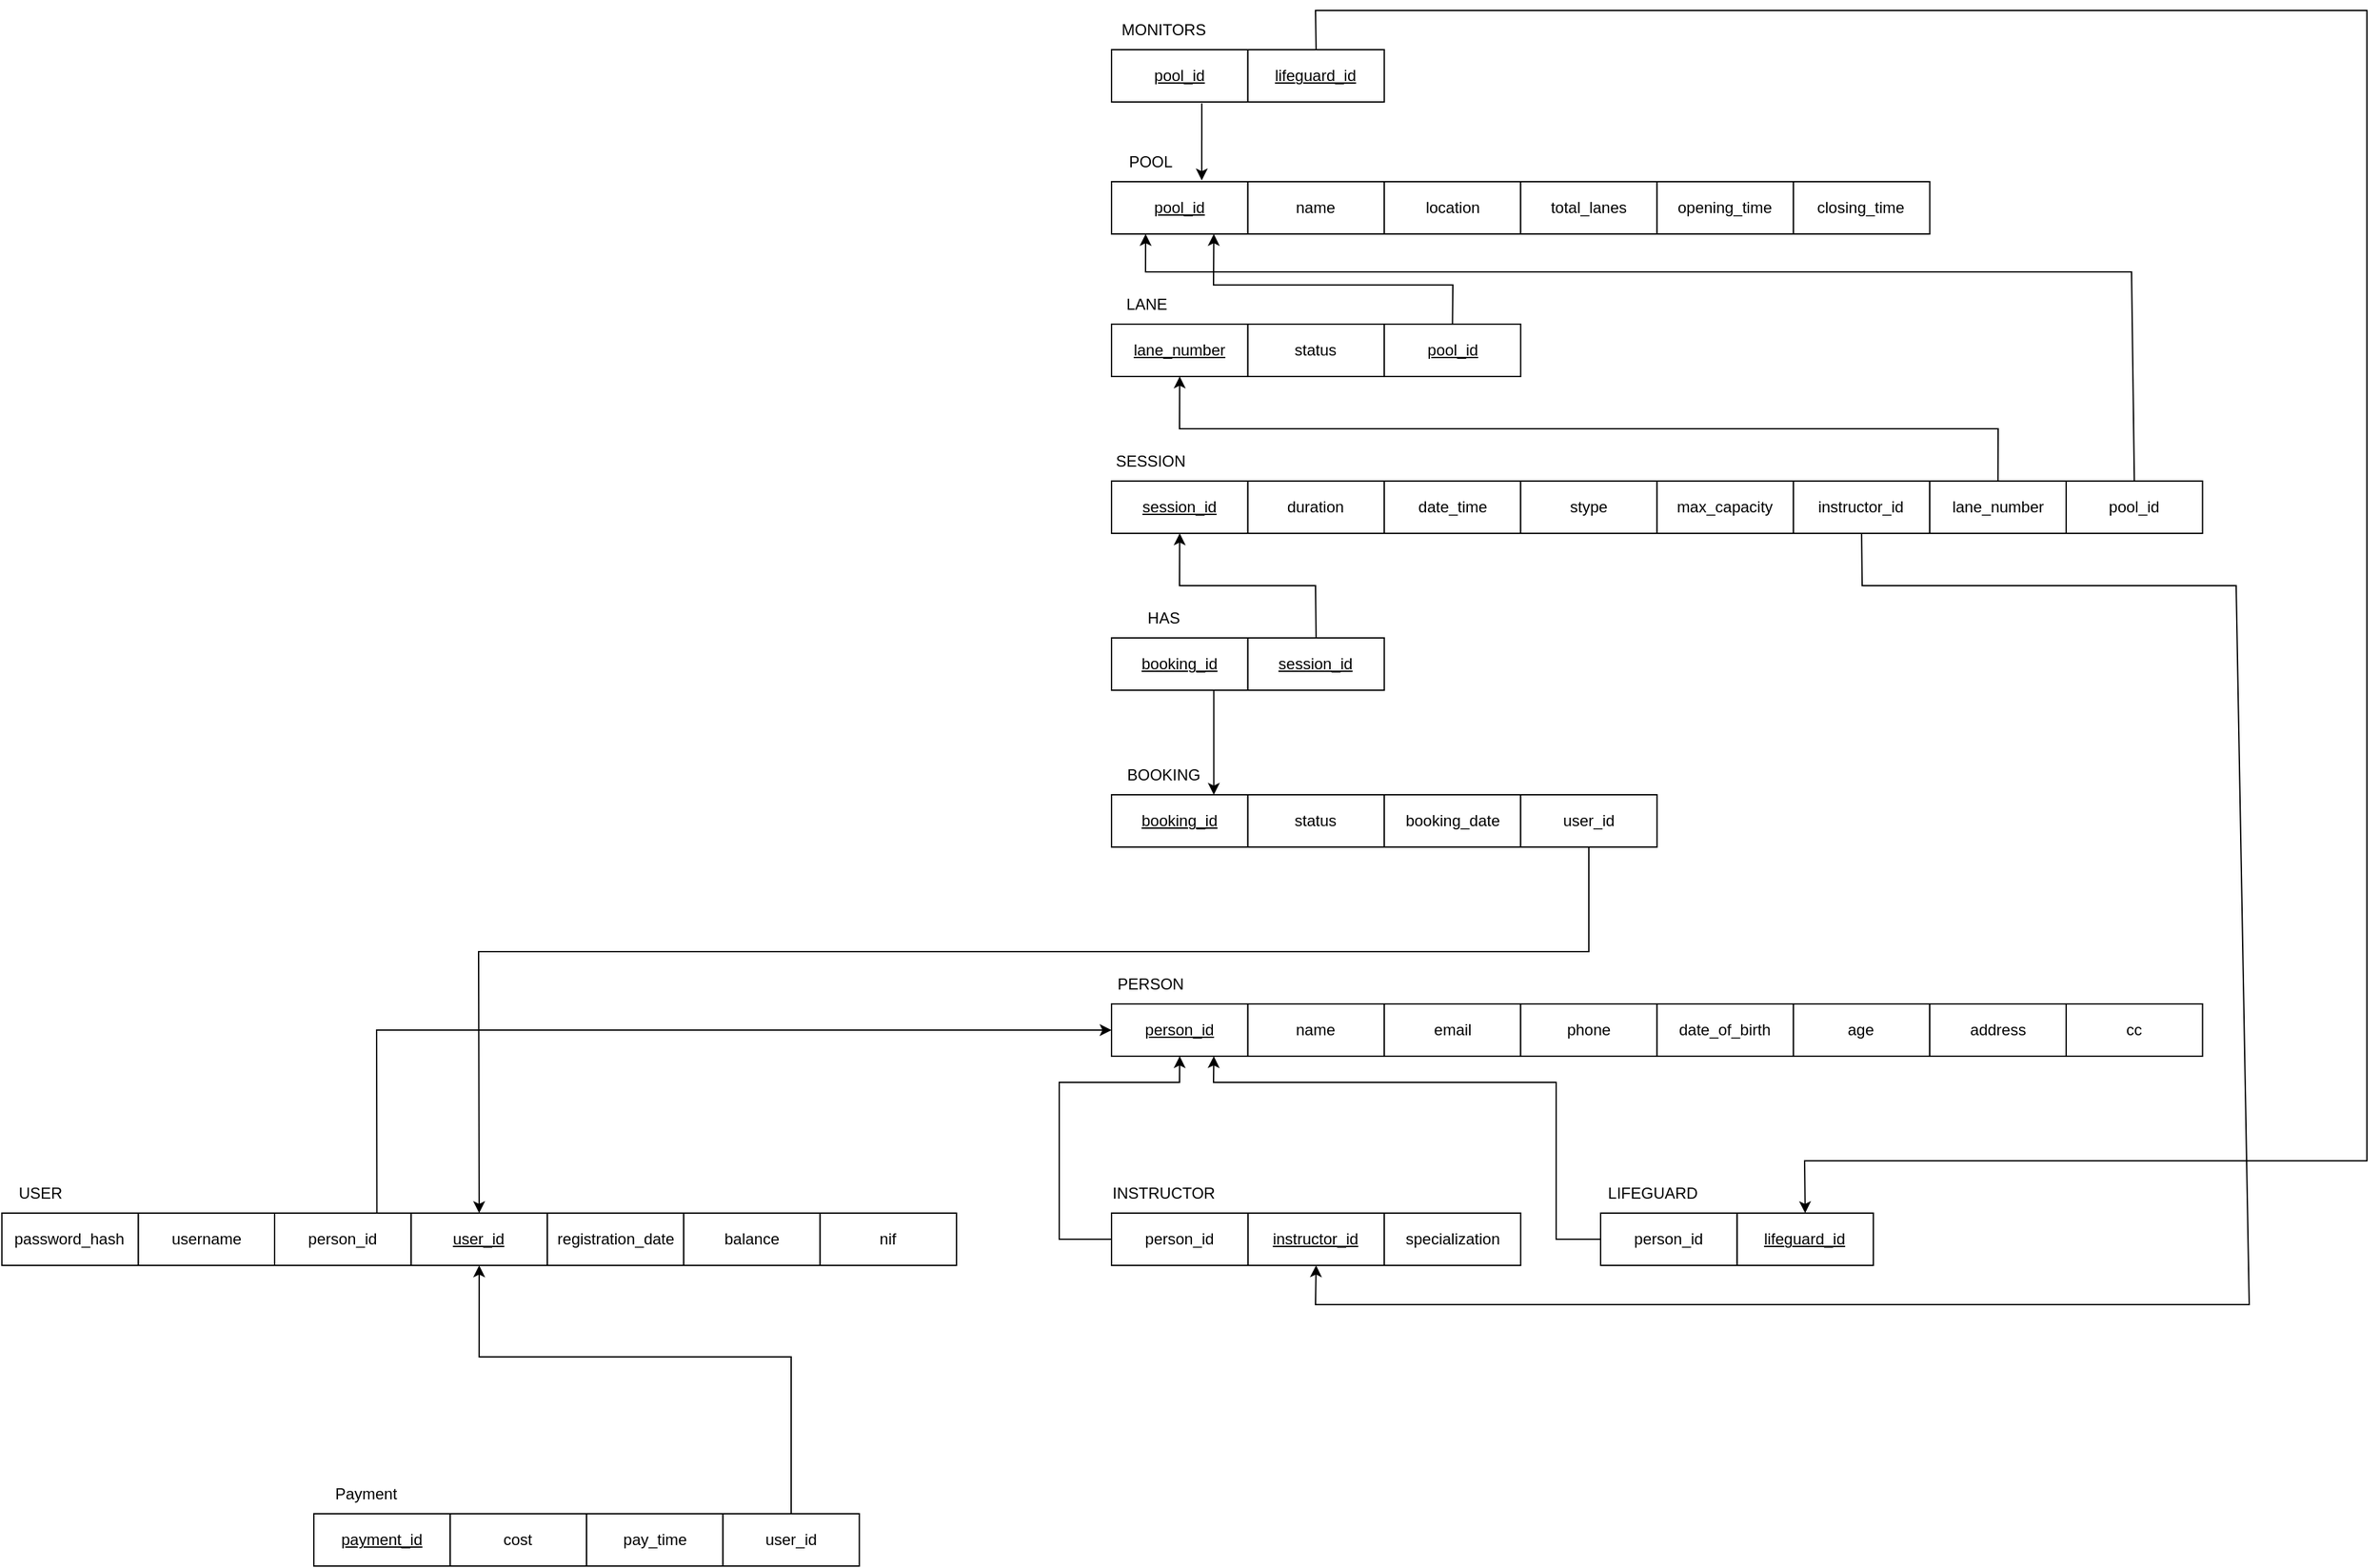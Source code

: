 <mxfile version="27.1.4">
  <diagram name="Page-1" id="zzZAbnEu44NaERsusPY5">
    <mxGraphModel dx="1675" dy="1731" grid="1" gridSize="10" guides="1" tooltips="1" connect="1" arrows="1" fold="1" page="1" pageScale="1" pageWidth="827" pageHeight="1169" math="0" shadow="0">
      <root>
        <mxCell id="0" />
        <mxCell id="1" parent="0" />
        <mxCell id="bz0ETZkulSQIzDmUleJr-12" value="PERSON" style="text;html=1;align=center;verticalAlign=middle;whiteSpace=wrap;rounded=0;" parent="1" vertex="1">
          <mxGeometry x="40" y="10" width="60" height="30" as="geometry" />
        </mxCell>
        <mxCell id="bz0ETZkulSQIzDmUleJr-13" value="" style="group" parent="1" vertex="1" connectable="0">
          <mxGeometry x="40" y="40" width="730" height="40" as="geometry" />
        </mxCell>
        <mxCell id="bz0ETZkulSQIzDmUleJr-5" value="&lt;u&gt;person_id&lt;/u&gt;" style="rounded=0;whiteSpace=wrap;html=1;" parent="bz0ETZkulSQIzDmUleJr-13" vertex="1">
          <mxGeometry width="104.286" height="40" as="geometry" />
        </mxCell>
        <mxCell id="bz0ETZkulSQIzDmUleJr-6" value="name" style="rounded=0;whiteSpace=wrap;html=1;" parent="bz0ETZkulSQIzDmUleJr-13" vertex="1">
          <mxGeometry x="104.286" width="104.286" height="40" as="geometry" />
        </mxCell>
        <mxCell id="bz0ETZkulSQIzDmUleJr-7" value="email" style="rounded=0;whiteSpace=wrap;html=1;" parent="bz0ETZkulSQIzDmUleJr-13" vertex="1">
          <mxGeometry x="208.571" width="104.286" height="40" as="geometry" />
        </mxCell>
        <mxCell id="bz0ETZkulSQIzDmUleJr-8" value="phone" style="rounded=0;whiteSpace=wrap;html=1;" parent="bz0ETZkulSQIzDmUleJr-13" vertex="1">
          <mxGeometry x="312.857" width="104.286" height="40" as="geometry" />
        </mxCell>
        <mxCell id="bz0ETZkulSQIzDmUleJr-9" value="date_of_birth" style="rounded=0;whiteSpace=wrap;html=1;" parent="bz0ETZkulSQIzDmUleJr-13" vertex="1">
          <mxGeometry x="417.143" width="104.286" height="40" as="geometry" />
        </mxCell>
        <mxCell id="bz0ETZkulSQIzDmUleJr-10" value="age" style="rounded=0;whiteSpace=wrap;html=1;" parent="bz0ETZkulSQIzDmUleJr-13" vertex="1">
          <mxGeometry x="521.429" width="104.286" height="40" as="geometry" />
        </mxCell>
        <mxCell id="bz0ETZkulSQIzDmUleJr-11" value="address" style="rounded=0;whiteSpace=wrap;html=1;" parent="bz0ETZkulSQIzDmUleJr-13" vertex="1">
          <mxGeometry x="625.714" width="104.286" height="40" as="geometry" />
        </mxCell>
        <mxCell id="bz0ETZkulSQIzDmUleJr-14" value="INSTRUCTOR" style="text;html=1;align=center;verticalAlign=middle;whiteSpace=wrap;rounded=0;" parent="1" vertex="1">
          <mxGeometry x="50" y="170" width="60" height="30" as="geometry" />
        </mxCell>
        <mxCell id="bz0ETZkulSQIzDmUleJr-17" value="&lt;u&gt;instructor_id&lt;/u&gt;" style="rounded=0;whiteSpace=wrap;html=1;" parent="1" vertex="1">
          <mxGeometry x="144.286" y="200" width="104.286" height="40" as="geometry" />
        </mxCell>
        <mxCell id="bz0ETZkulSQIzDmUleJr-18" value="specialization" style="rounded=0;whiteSpace=wrap;html=1;" parent="1" vertex="1">
          <mxGeometry x="248.571" y="200" width="104.286" height="40" as="geometry" />
        </mxCell>
        <mxCell id="bz0ETZkulSQIzDmUleJr-23" value="" style="endArrow=classic;html=1;rounded=0;exitX=0;exitY=0.5;exitDx=0;exitDy=0;entryX=0.5;entryY=1;entryDx=0;entryDy=0;" parent="1" target="bz0ETZkulSQIzDmUleJr-5" edge="1">
          <mxGeometry width="50" height="50" relative="1" as="geometry">
            <mxPoint x="40" y="220" as="sourcePoint" />
            <mxPoint x="100" y="100" as="targetPoint" />
            <Array as="points">
              <mxPoint y="220" />
              <mxPoint y="160" />
              <mxPoint y="100" />
              <mxPoint x="92" y="100" />
            </Array>
          </mxGeometry>
        </mxCell>
        <mxCell id="bz0ETZkulSQIzDmUleJr-24" value="LIFEGUARD" style="text;html=1;align=center;verticalAlign=middle;whiteSpace=wrap;rounded=0;" parent="1" vertex="1">
          <mxGeometry x="424" y="170" width="60" height="30" as="geometry" />
        </mxCell>
        <mxCell id="bz0ETZkulSQIzDmUleJr-26" value="&lt;u&gt;lifeguard_id&lt;/u&gt;" style="rounded=0;whiteSpace=wrap;html=1;" parent="1" vertex="1">
          <mxGeometry x="518.286" y="200" width="104.286" height="40" as="geometry" />
        </mxCell>
        <mxCell id="bz0ETZkulSQIzDmUleJr-28" value="" style="endArrow=classic;html=1;rounded=0;exitX=0;exitY=0.5;exitDx=0;exitDy=0;entryX=0.75;entryY=1;entryDx=0;entryDy=0;" parent="1" target="bz0ETZkulSQIzDmUleJr-5" edge="1">
          <mxGeometry width="50" height="50" relative="1" as="geometry">
            <mxPoint x="414" y="220" as="sourcePoint" />
            <mxPoint x="380" y="140" as="targetPoint" />
            <Array as="points">
              <mxPoint x="380" y="220" />
              <mxPoint x="380" y="100" />
              <mxPoint x="118" y="100" />
            </Array>
          </mxGeometry>
        </mxCell>
        <mxCell id="bz0ETZkulSQIzDmUleJr-29" value="USER" style="text;html=1;align=center;verticalAlign=middle;whiteSpace=wrap;rounded=0;" parent="1" vertex="1">
          <mxGeometry x="-808.58" y="170" width="60" height="30" as="geometry" />
        </mxCell>
        <mxCell id="bz0ETZkulSQIzDmUleJr-31" value="&lt;u&gt;user_id&lt;/u&gt;" style="rounded=0;whiteSpace=wrap;html=1;" parent="1" vertex="1">
          <mxGeometry x="-495.714" y="200" width="104.286" height="40" as="geometry" />
        </mxCell>
        <mxCell id="bz0ETZkulSQIzDmUleJr-32" value="registration_date" style="rounded=0;whiteSpace=wrap;html=1;" parent="1" vertex="1">
          <mxGeometry x="-391.429" y="200" width="104.286" height="40" as="geometry" />
        </mxCell>
        <mxCell id="bz0ETZkulSQIzDmUleJr-33" value="balance" style="rounded=0;whiteSpace=wrap;html=1;" parent="1" vertex="1">
          <mxGeometry x="-287.139" y="200" width="104.286" height="40" as="geometry" />
        </mxCell>
        <mxCell id="bz0ETZkulSQIzDmUleJr-34" value="" style="endArrow=classic;html=1;rounded=0;exitX=0.75;exitY=0;exitDx=0;exitDy=0;entryX=0;entryY=0.5;entryDx=0;entryDy=0;" parent="1" target="bz0ETZkulSQIzDmUleJr-5" edge="1">
          <mxGeometry width="50" height="50" relative="1" as="geometry">
            <mxPoint x="-521.786" y="200" as="sourcePoint" />
            <mxPoint x="110" y="150" as="targetPoint" />
            <Array as="points">
              <mxPoint x="-522" y="60" />
            </Array>
          </mxGeometry>
        </mxCell>
        <mxCell id="bz0ETZkulSQIzDmUleJr-35" value="BOOKING" style="text;html=1;align=center;verticalAlign=middle;whiteSpace=wrap;rounded=0;" parent="1" vertex="1">
          <mxGeometry x="50" y="-150" width="60" height="30" as="geometry" />
        </mxCell>
        <mxCell id="bz0ETZkulSQIzDmUleJr-36" value="&lt;u&gt;booking_id&lt;/u&gt;" style="rounded=0;whiteSpace=wrap;html=1;" parent="1" vertex="1">
          <mxGeometry x="40" y="-120" width="104.286" height="40" as="geometry" />
        </mxCell>
        <mxCell id="bz0ETZkulSQIzDmUleJr-37" value="status" style="rounded=0;whiteSpace=wrap;html=1;" parent="1" vertex="1">
          <mxGeometry x="144.286" y="-120" width="104.286" height="40" as="geometry" />
        </mxCell>
        <mxCell id="bz0ETZkulSQIzDmUleJr-38" value="booking_date&lt;span style=&quot;caret-color: rgba(0, 0, 0, 0); color: rgba(0, 0, 0, 0); font-family: monospace; font-size: 0px; text-align: start; white-space: nowrap;&quot;&gt;%3CmxGraphModel%3E%3Croot%3E%3CmxCell%20id%3D%220%22%2F%3E%3CmxCell%20id%3D%221%22%20parent%3D%220%22%2F%3E%3CmxCell%20id%3D%222%22%20value%3D%22%22%20style%3D%22endArrow%3Dnone%3Bdashed%3D1%3Bhtml%3D1%3Brounded%3D0%3BexitX%3D0.5%3BexitY%3D1%3BexitDx%3D0%3BexitDy%3D0%3BentryX%3D0.5%3BentryY%3D0%3BentryDx%3D0%3BentryDy%3D0%3B%22%20edge%3D%221%22%20target%3D%223%22%20parent%3D%221%22%3E%3CmxGeometry%20width%3D%2250%22%20height%3D%2250%22%20relative%3D%221%22%20as%3D%22geometry%22%3E%3CmxPoint%20x%3D%22-180%22%20y%3D%22942%22%20as%3D%22sourcePoint%22%2F%3E%3CmxPoint%20x%3D%22-50%22%20y%3D%22906.72%22%20as%3D%22targetPoint%22%2F%3E%3C%2FmxGeometry%3E%3C%2FmxCell%3E%3CmxCell%20id%3D%223%22%20value%3D%22Free%2C%20Full%2C%20Under%20maintenance%26amp%3Bnbsp%3B%22%20style%3D%22rounded%3D1%3BwhiteSpace%3Dwrap%3Bhtml%3D1%3B%22%20vertex%3D%221%22%20parent%3D%221%22%3E%3CmxGeometry%20x%3D%22-240%22%20y%3D%22986.72%22%20width%3D%22120%22%20height%3D%2260%22%20as%3D%22geometry%22%2F%3E%3C%2FmxCell%3E%3C%2Froot%3E%3C%2FmxGraphModel%3E&lt;/span&gt;" style="rounded=0;whiteSpace=wrap;html=1;" parent="1" vertex="1">
          <mxGeometry x="248.571" y="-120" width="104.286" height="40" as="geometry" />
        </mxCell>
        <mxCell id="bz0ETZkulSQIzDmUleJr-39" value="user_id" style="rounded=0;whiteSpace=wrap;html=1;" parent="1" vertex="1">
          <mxGeometry x="352.861" y="-120" width="104.286" height="40" as="geometry" />
        </mxCell>
        <mxCell id="bz0ETZkulSQIzDmUleJr-40" value="" style="endArrow=classic;html=1;rounded=0;exitX=0.5;exitY=1;exitDx=0;exitDy=0;entryX=0.5;entryY=0;entryDx=0;entryDy=0;" parent="1" source="bz0ETZkulSQIzDmUleJr-39" target="bz0ETZkulSQIzDmUleJr-31" edge="1">
          <mxGeometry width="50" height="50" relative="1" as="geometry">
            <mxPoint x="320" y="140" as="sourcePoint" />
            <mxPoint x="-440" as="targetPoint" />
            <Array as="points">
              <mxPoint x="405" />
              <mxPoint x="118" />
              <mxPoint x="-444" />
            </Array>
          </mxGeometry>
        </mxCell>
        <mxCell id="bz0ETZkulSQIzDmUleJr-41" value="HAS" style="text;html=1;align=center;verticalAlign=middle;whiteSpace=wrap;rounded=0;" parent="1" vertex="1">
          <mxGeometry x="50" y="-270" width="60" height="30" as="geometry" />
        </mxCell>
        <mxCell id="bz0ETZkulSQIzDmUleJr-42" value="&lt;u&gt;booking_id&lt;/u&gt;" style="rounded=0;whiteSpace=wrap;html=1;" parent="1" vertex="1">
          <mxGeometry x="40" y="-240" width="104.286" height="40" as="geometry" />
        </mxCell>
        <mxCell id="bz0ETZkulSQIzDmUleJr-43" value="&lt;u&gt;session_id&lt;/u&gt;" style="rounded=0;whiteSpace=wrap;html=1;" parent="1" vertex="1">
          <mxGeometry x="144.286" y="-240" width="104.286" height="40" as="geometry" />
        </mxCell>
        <mxCell id="bz0ETZkulSQIzDmUleJr-46" value="" style="endArrow=classic;html=1;rounded=0;exitX=0.75;exitY=1;exitDx=0;exitDy=0;entryX=0.75;entryY=0;entryDx=0;entryDy=0;" parent="1" source="bz0ETZkulSQIzDmUleJr-42" target="bz0ETZkulSQIzDmUleJr-36" edge="1">
          <mxGeometry width="50" height="50" relative="1" as="geometry">
            <mxPoint x="320" y="-30" as="sourcePoint" />
            <mxPoint x="370" y="-80" as="targetPoint" />
          </mxGeometry>
        </mxCell>
        <mxCell id="bz0ETZkulSQIzDmUleJr-53" value="SESSION" style="text;html=1;align=center;verticalAlign=middle;whiteSpace=wrap;rounded=0;" parent="1" vertex="1">
          <mxGeometry x="40" y="-390" width="60" height="30" as="geometry" />
        </mxCell>
        <mxCell id="bz0ETZkulSQIzDmUleJr-55" value="&lt;u&gt;session_id&lt;/u&gt;" style="rounded=0;whiteSpace=wrap;html=1;" parent="1" vertex="1">
          <mxGeometry x="40" y="-360" width="104.286" height="40" as="geometry" />
        </mxCell>
        <mxCell id="bz0ETZkulSQIzDmUleJr-56" value="duration" style="rounded=0;whiteSpace=wrap;html=1;" parent="1" vertex="1">
          <mxGeometry x="144.286" y="-360" width="104.286" height="40" as="geometry" />
        </mxCell>
        <mxCell id="bz0ETZkulSQIzDmUleJr-57" value="date_time" style="rounded=0;whiteSpace=wrap;html=1;" parent="1" vertex="1">
          <mxGeometry x="248.571" y="-360" width="104.286" height="40" as="geometry" />
        </mxCell>
        <mxCell id="bz0ETZkulSQIzDmUleJr-58" value="stype" style="rounded=0;whiteSpace=wrap;html=1;" parent="1" vertex="1">
          <mxGeometry x="352.857" y="-360" width="104.286" height="40" as="geometry" />
        </mxCell>
        <mxCell id="bz0ETZkulSQIzDmUleJr-59" value="max_capacity" style="rounded=0;whiteSpace=wrap;html=1;" parent="1" vertex="1">
          <mxGeometry x="457.143" y="-360" width="104.286" height="40" as="geometry" />
        </mxCell>
        <mxCell id="bz0ETZkulSQIzDmUleJr-62" value="" style="endArrow=classic;html=1;rounded=0;exitX=0.5;exitY=0;exitDx=0;exitDy=0;entryX=0.5;entryY=1;entryDx=0;entryDy=0;" parent="1" source="bz0ETZkulSQIzDmUleJr-43" target="bz0ETZkulSQIzDmUleJr-55" edge="1">
          <mxGeometry width="50" height="50" relative="1" as="geometry">
            <mxPoint x="320" y="-90" as="sourcePoint" />
            <mxPoint x="370" y="-140" as="targetPoint" />
            <Array as="points">
              <mxPoint x="196" y="-280" />
              <mxPoint x="92" y="-280" />
            </Array>
          </mxGeometry>
        </mxCell>
        <mxCell id="bz0ETZkulSQIzDmUleJr-63" value="instructor_id" style="rounded=0;whiteSpace=wrap;html=1;" parent="1" vertex="1">
          <mxGeometry x="561.433" y="-360" width="104.286" height="40" as="geometry" />
        </mxCell>
        <mxCell id="bz0ETZkulSQIzDmUleJr-64" value="lane_number" style="rounded=0;whiteSpace=wrap;html=1;" parent="1" vertex="1">
          <mxGeometry x="665.723" y="-360" width="104.286" height="40" as="geometry" />
        </mxCell>
        <mxCell id="bz0ETZkulSQIzDmUleJr-65" value="pool_id" style="rounded=0;whiteSpace=wrap;html=1;" parent="1" vertex="1">
          <mxGeometry x="770.003" y="-360" width="104.286" height="40" as="geometry" />
        </mxCell>
        <mxCell id="bz0ETZkulSQIzDmUleJr-66" value="" style="endArrow=classic;html=1;rounded=0;exitX=0.5;exitY=1;exitDx=0;exitDy=0;entryX=0.5;entryY=1;entryDx=0;entryDy=0;" parent="1" source="bz0ETZkulSQIzDmUleJr-63" target="bz0ETZkulSQIzDmUleJr-17" edge="1">
          <mxGeometry width="50" height="50" relative="1" as="geometry">
            <mxPoint x="250" as="sourcePoint" />
            <mxPoint x="300" y="-50" as="targetPoint" />
            <Array as="points">
              <mxPoint x="614" y="-280" />
              <mxPoint x="900" y="-280" />
              <mxPoint x="910" y="270" />
              <mxPoint x="196" y="270" />
            </Array>
          </mxGeometry>
        </mxCell>
        <mxCell id="bz0ETZkulSQIzDmUleJr-67" value="LANE" style="text;html=1;align=center;verticalAlign=middle;whiteSpace=wrap;rounded=0;" parent="1" vertex="1">
          <mxGeometry x="36.86" y="-510" width="60" height="30" as="geometry" />
        </mxCell>
        <mxCell id="bz0ETZkulSQIzDmUleJr-68" value="&lt;u&gt;lane_number&lt;/u&gt;" style="rounded=0;whiteSpace=wrap;html=1;" parent="1" vertex="1">
          <mxGeometry x="40" y="-480" width="104.286" height="40" as="geometry" />
        </mxCell>
        <mxCell id="bz0ETZkulSQIzDmUleJr-69" value="status" style="rounded=0;whiteSpace=wrap;html=1;" parent="1" vertex="1">
          <mxGeometry x="144.286" y="-480" width="104.286" height="40" as="geometry" />
        </mxCell>
        <mxCell id="bz0ETZkulSQIzDmUleJr-70" value="&lt;u&gt;pool_id&lt;/u&gt;" style="rounded=0;whiteSpace=wrap;html=1;" parent="1" vertex="1">
          <mxGeometry x="248.571" y="-480" width="104.286" height="40" as="geometry" />
        </mxCell>
        <mxCell id="bz0ETZkulSQIzDmUleJr-76" value="" style="endArrow=classic;html=1;rounded=0;exitX=0.5;exitY=0;exitDx=0;exitDy=0;entryX=0.5;entryY=1;entryDx=0;entryDy=0;" parent="1" source="bz0ETZkulSQIzDmUleJr-64" target="bz0ETZkulSQIzDmUleJr-68" edge="1">
          <mxGeometry width="50" height="50" relative="1" as="geometry">
            <mxPoint x="320" y="-280" as="sourcePoint" />
            <mxPoint x="370" y="-330" as="targetPoint" />
            <Array as="points">
              <mxPoint x="718" y="-400" />
              <mxPoint x="92" y="-400" />
            </Array>
          </mxGeometry>
        </mxCell>
        <mxCell id="bz0ETZkulSQIzDmUleJr-77" value="POOL" style="text;html=1;align=center;verticalAlign=middle;whiteSpace=wrap;rounded=0;" parent="1" vertex="1">
          <mxGeometry x="40" y="-619" width="60" height="30" as="geometry" />
        </mxCell>
        <mxCell id="bz0ETZkulSQIzDmUleJr-78" value="&lt;u&gt;pool_id&lt;/u&gt;" style="rounded=0;whiteSpace=wrap;html=1;" parent="1" vertex="1">
          <mxGeometry x="40" y="-589" width="104.286" height="40" as="geometry" />
        </mxCell>
        <mxCell id="bz0ETZkulSQIzDmUleJr-79" value="name" style="rounded=0;whiteSpace=wrap;html=1;" parent="1" vertex="1">
          <mxGeometry x="144.286" y="-589" width="104.286" height="40" as="geometry" />
        </mxCell>
        <mxCell id="bz0ETZkulSQIzDmUleJr-80" value="location" style="rounded=0;whiteSpace=wrap;html=1;" parent="1" vertex="1">
          <mxGeometry x="248.571" y="-589" width="104.286" height="40" as="geometry" />
        </mxCell>
        <mxCell id="bz0ETZkulSQIzDmUleJr-81" value="total_lanes" style="rounded=0;whiteSpace=wrap;html=1;" parent="1" vertex="1">
          <mxGeometry x="352.857" y="-589" width="104.286" height="40" as="geometry" />
        </mxCell>
        <mxCell id="bz0ETZkulSQIzDmUleJr-82" value="opening_time" style="rounded=0;whiteSpace=wrap;html=1;" parent="1" vertex="1">
          <mxGeometry x="457.143" y="-589" width="104.286" height="40" as="geometry" />
        </mxCell>
        <mxCell id="bz0ETZkulSQIzDmUleJr-83" value="closing_time" style="rounded=0;whiteSpace=wrap;html=1;" parent="1" vertex="1">
          <mxGeometry x="561.433" y="-589" width="104.286" height="40" as="geometry" />
        </mxCell>
        <mxCell id="bz0ETZkulSQIzDmUleJr-86" value="" style="endArrow=classic;html=1;rounded=0;exitX=0.5;exitY=0;exitDx=0;exitDy=0;entryX=0.25;entryY=1;entryDx=0;entryDy=0;" parent="1" source="bz0ETZkulSQIzDmUleJr-65" target="bz0ETZkulSQIzDmUleJr-78" edge="1">
          <mxGeometry width="50" height="50" relative="1" as="geometry">
            <mxPoint x="320" y="-420" as="sourcePoint" />
            <mxPoint x="370" y="-470" as="targetPoint" />
            <Array as="points">
              <mxPoint x="820" y="-520" />
              <mxPoint x="66" y="-520" />
            </Array>
          </mxGeometry>
        </mxCell>
        <mxCell id="bz0ETZkulSQIzDmUleJr-87" value="" style="endArrow=classic;html=1;rounded=0;exitX=0.5;exitY=0;exitDx=0;exitDy=0;entryX=0.75;entryY=1;entryDx=0;entryDy=0;" parent="1" source="bz0ETZkulSQIzDmUleJr-70" target="bz0ETZkulSQIzDmUleJr-78" edge="1">
          <mxGeometry width="50" height="50" relative="1" as="geometry">
            <mxPoint x="405" y="-480" as="sourcePoint" />
            <mxPoint x="370" y="-470" as="targetPoint" />
            <Array as="points">
              <mxPoint x="301" y="-510" />
              <mxPoint x="118" y="-510" />
            </Array>
          </mxGeometry>
        </mxCell>
        <mxCell id="bz0ETZkulSQIzDmUleJr-88" value="MONITORS" style="text;html=1;align=center;verticalAlign=middle;whiteSpace=wrap;rounded=0;" parent="1" vertex="1">
          <mxGeometry x="50" y="-720" width="60" height="30" as="geometry" />
        </mxCell>
        <mxCell id="bz0ETZkulSQIzDmUleJr-89" value="&lt;u&gt;pool_id&lt;/u&gt;" style="rounded=0;whiteSpace=wrap;html=1;" parent="1" vertex="1">
          <mxGeometry x="40" y="-690" width="104.286" height="40" as="geometry" />
        </mxCell>
        <mxCell id="bz0ETZkulSQIzDmUleJr-90" value="&lt;u&gt;lifeguard_id&lt;/u&gt;" style="rounded=0;whiteSpace=wrap;html=1;" parent="1" vertex="1">
          <mxGeometry x="144.286" y="-690" width="104.286" height="40" as="geometry" />
        </mxCell>
        <mxCell id="bz0ETZkulSQIzDmUleJr-91" value="" style="endArrow=classic;html=1;rounded=0;exitX=0.662;exitY=1.025;exitDx=0;exitDy=0;exitPerimeter=0;" parent="1" source="bz0ETZkulSQIzDmUleJr-89" edge="1">
          <mxGeometry width="50" height="50" relative="1" as="geometry">
            <mxPoint x="290" y="-570" as="sourcePoint" />
            <mxPoint x="109" y="-590" as="targetPoint" />
          </mxGeometry>
        </mxCell>
        <mxCell id="bz0ETZkulSQIzDmUleJr-93" value="" style="endArrow=classic;html=1;rounded=0;exitX=0.5;exitY=0;exitDx=0;exitDy=0;entryX=0.5;entryY=0;entryDx=0;entryDy=0;" parent="1" source="bz0ETZkulSQIzDmUleJr-90" target="bz0ETZkulSQIzDmUleJr-26" edge="1">
          <mxGeometry width="50" height="50" relative="1" as="geometry">
            <mxPoint x="290" y="-440" as="sourcePoint" />
            <mxPoint x="340" y="-490" as="targetPoint" />
            <Array as="points">
              <mxPoint x="196" y="-720" />
              <mxPoint x="1000" y="-720" />
              <mxPoint x="1000" y="-240" />
              <mxPoint x="1000" y="160" />
              <mxPoint x="570" y="160" />
            </Array>
          </mxGeometry>
        </mxCell>
        <mxCell id="Sbh5kkFEr5Ak6bs9mFQT-2" value="nif" style="rounded=0;whiteSpace=wrap;html=1;" parent="1" vertex="1">
          <mxGeometry x="-182.849" y="200" width="104.286" height="40" as="geometry" />
        </mxCell>
        <mxCell id="Sbh5kkFEr5Ak6bs9mFQT-3" value="Payment" style="text;html=1;align=center;verticalAlign=middle;whiteSpace=wrap;rounded=0;" parent="1" vertex="1">
          <mxGeometry x="-560" y="400" width="60" height="30" as="geometry" />
        </mxCell>
        <mxCell id="Sbh5kkFEr5Ak6bs9mFQT-4" value="&lt;u&gt;payment_id&lt;/u&gt;" style="rounded=0;whiteSpace=wrap;html=1;" parent="1" vertex="1">
          <mxGeometry x="-570" y="430" width="104.286" height="40" as="geometry" />
        </mxCell>
        <mxCell id="Sbh5kkFEr5Ak6bs9mFQT-5" value="cost" style="rounded=0;whiteSpace=wrap;html=1;" parent="1" vertex="1">
          <mxGeometry x="-465.714" y="430" width="104.286" height="40" as="geometry" />
        </mxCell>
        <mxCell id="Sbh5kkFEr5Ak6bs9mFQT-6" value="pay_time" style="rounded=0;whiteSpace=wrap;html=1;" parent="1" vertex="1">
          <mxGeometry x="-361.429" y="430" width="104.286" height="40" as="geometry" />
        </mxCell>
        <mxCell id="Sbh5kkFEr5Ak6bs9mFQT-11" style="edgeStyle=orthogonalEdgeStyle;rounded=0;orthogonalLoop=1;jettySize=auto;html=1;exitX=0.5;exitY=0;exitDx=0;exitDy=0;entryX=0.5;entryY=1;entryDx=0;entryDy=0;" parent="1" source="Sbh5kkFEr5Ak6bs9mFQT-7" target="bz0ETZkulSQIzDmUleJr-31" edge="1">
          <mxGeometry relative="1" as="geometry">
            <Array as="points">
              <mxPoint x="-205" y="310" />
              <mxPoint x="-444" y="310" />
            </Array>
          </mxGeometry>
        </mxCell>
        <mxCell id="Sbh5kkFEr5Ak6bs9mFQT-7" value="user_id" style="rounded=0;whiteSpace=wrap;html=1;" parent="1" vertex="1">
          <mxGeometry x="-257.139" y="430" width="104.286" height="40" as="geometry" />
        </mxCell>
        <mxCell id="EVM6TI1-xZxy-y3fNiR7-1" value="cc" style="rounded=0;whiteSpace=wrap;html=1;" vertex="1" parent="1">
          <mxGeometry x="770.01" y="40" width="104.286" height="40" as="geometry" />
        </mxCell>
        <mxCell id="EVM6TI1-xZxy-y3fNiR7-2" value="person_id" style="rounded=0;whiteSpace=wrap;html=1;" vertex="1" parent="1">
          <mxGeometry x="-600" y="200" width="104.286" height="40" as="geometry" />
        </mxCell>
        <mxCell id="EVM6TI1-xZxy-y3fNiR7-3" value="username&lt;span style=&quot;caret-color: rgba(0, 0, 0, 0); color: rgba(0, 0, 0, 0); font-family: monospace; font-size: 0px; text-align: start; white-space: nowrap;&quot;&gt;%3CmxGraphModel%3E%3Croot%3E%3CmxCell%20id%3D%220%22%2F%3E%3CmxCell%20id%3D%221%22%20parent%3D%220%22%2F%3E%3CmxCell%20id%3D%222%22%20value%3D%22balance%22%20style%3D%22rounded%3D0%3BwhiteSpace%3Dwrap%3Bhtml%3D1%3B%22%20vertex%3D%221%22%20parent%3D%221%22%3E%3CmxGeometry%20x%3D%22-287.139%22%20y%3D%22200%22%20width%3D%22104.286%22%20height%3D%2240%22%20as%3D%22geometry%22%2F%3E%3C%2FmxCell%3E%3C%2Froot%3E%3C%2FmxGraphModel%3E&lt;/span&gt;" style="rounded=0;whiteSpace=wrap;html=1;" vertex="1" parent="1">
          <mxGeometry x="-704.29" y="200" width="104.286" height="40" as="geometry" />
        </mxCell>
        <mxCell id="EVM6TI1-xZxy-y3fNiR7-4" value="password_hash" style="rounded=0;whiteSpace=wrap;html=1;" vertex="1" parent="1">
          <mxGeometry x="-808.58" y="200" width="104.286" height="40" as="geometry" />
        </mxCell>
        <mxCell id="EVM6TI1-xZxy-y3fNiR7-5" value="person_id" style="rounded=0;whiteSpace=wrap;html=1;" vertex="1" parent="1">
          <mxGeometry x="40" y="200" width="104.286" height="40" as="geometry" />
        </mxCell>
        <mxCell id="EVM6TI1-xZxy-y3fNiR7-6" value="person_id" style="rounded=0;whiteSpace=wrap;html=1;" vertex="1" parent="1">
          <mxGeometry x="414" y="200" width="104.286" height="40" as="geometry" />
        </mxCell>
      </root>
    </mxGraphModel>
  </diagram>
</mxfile>

